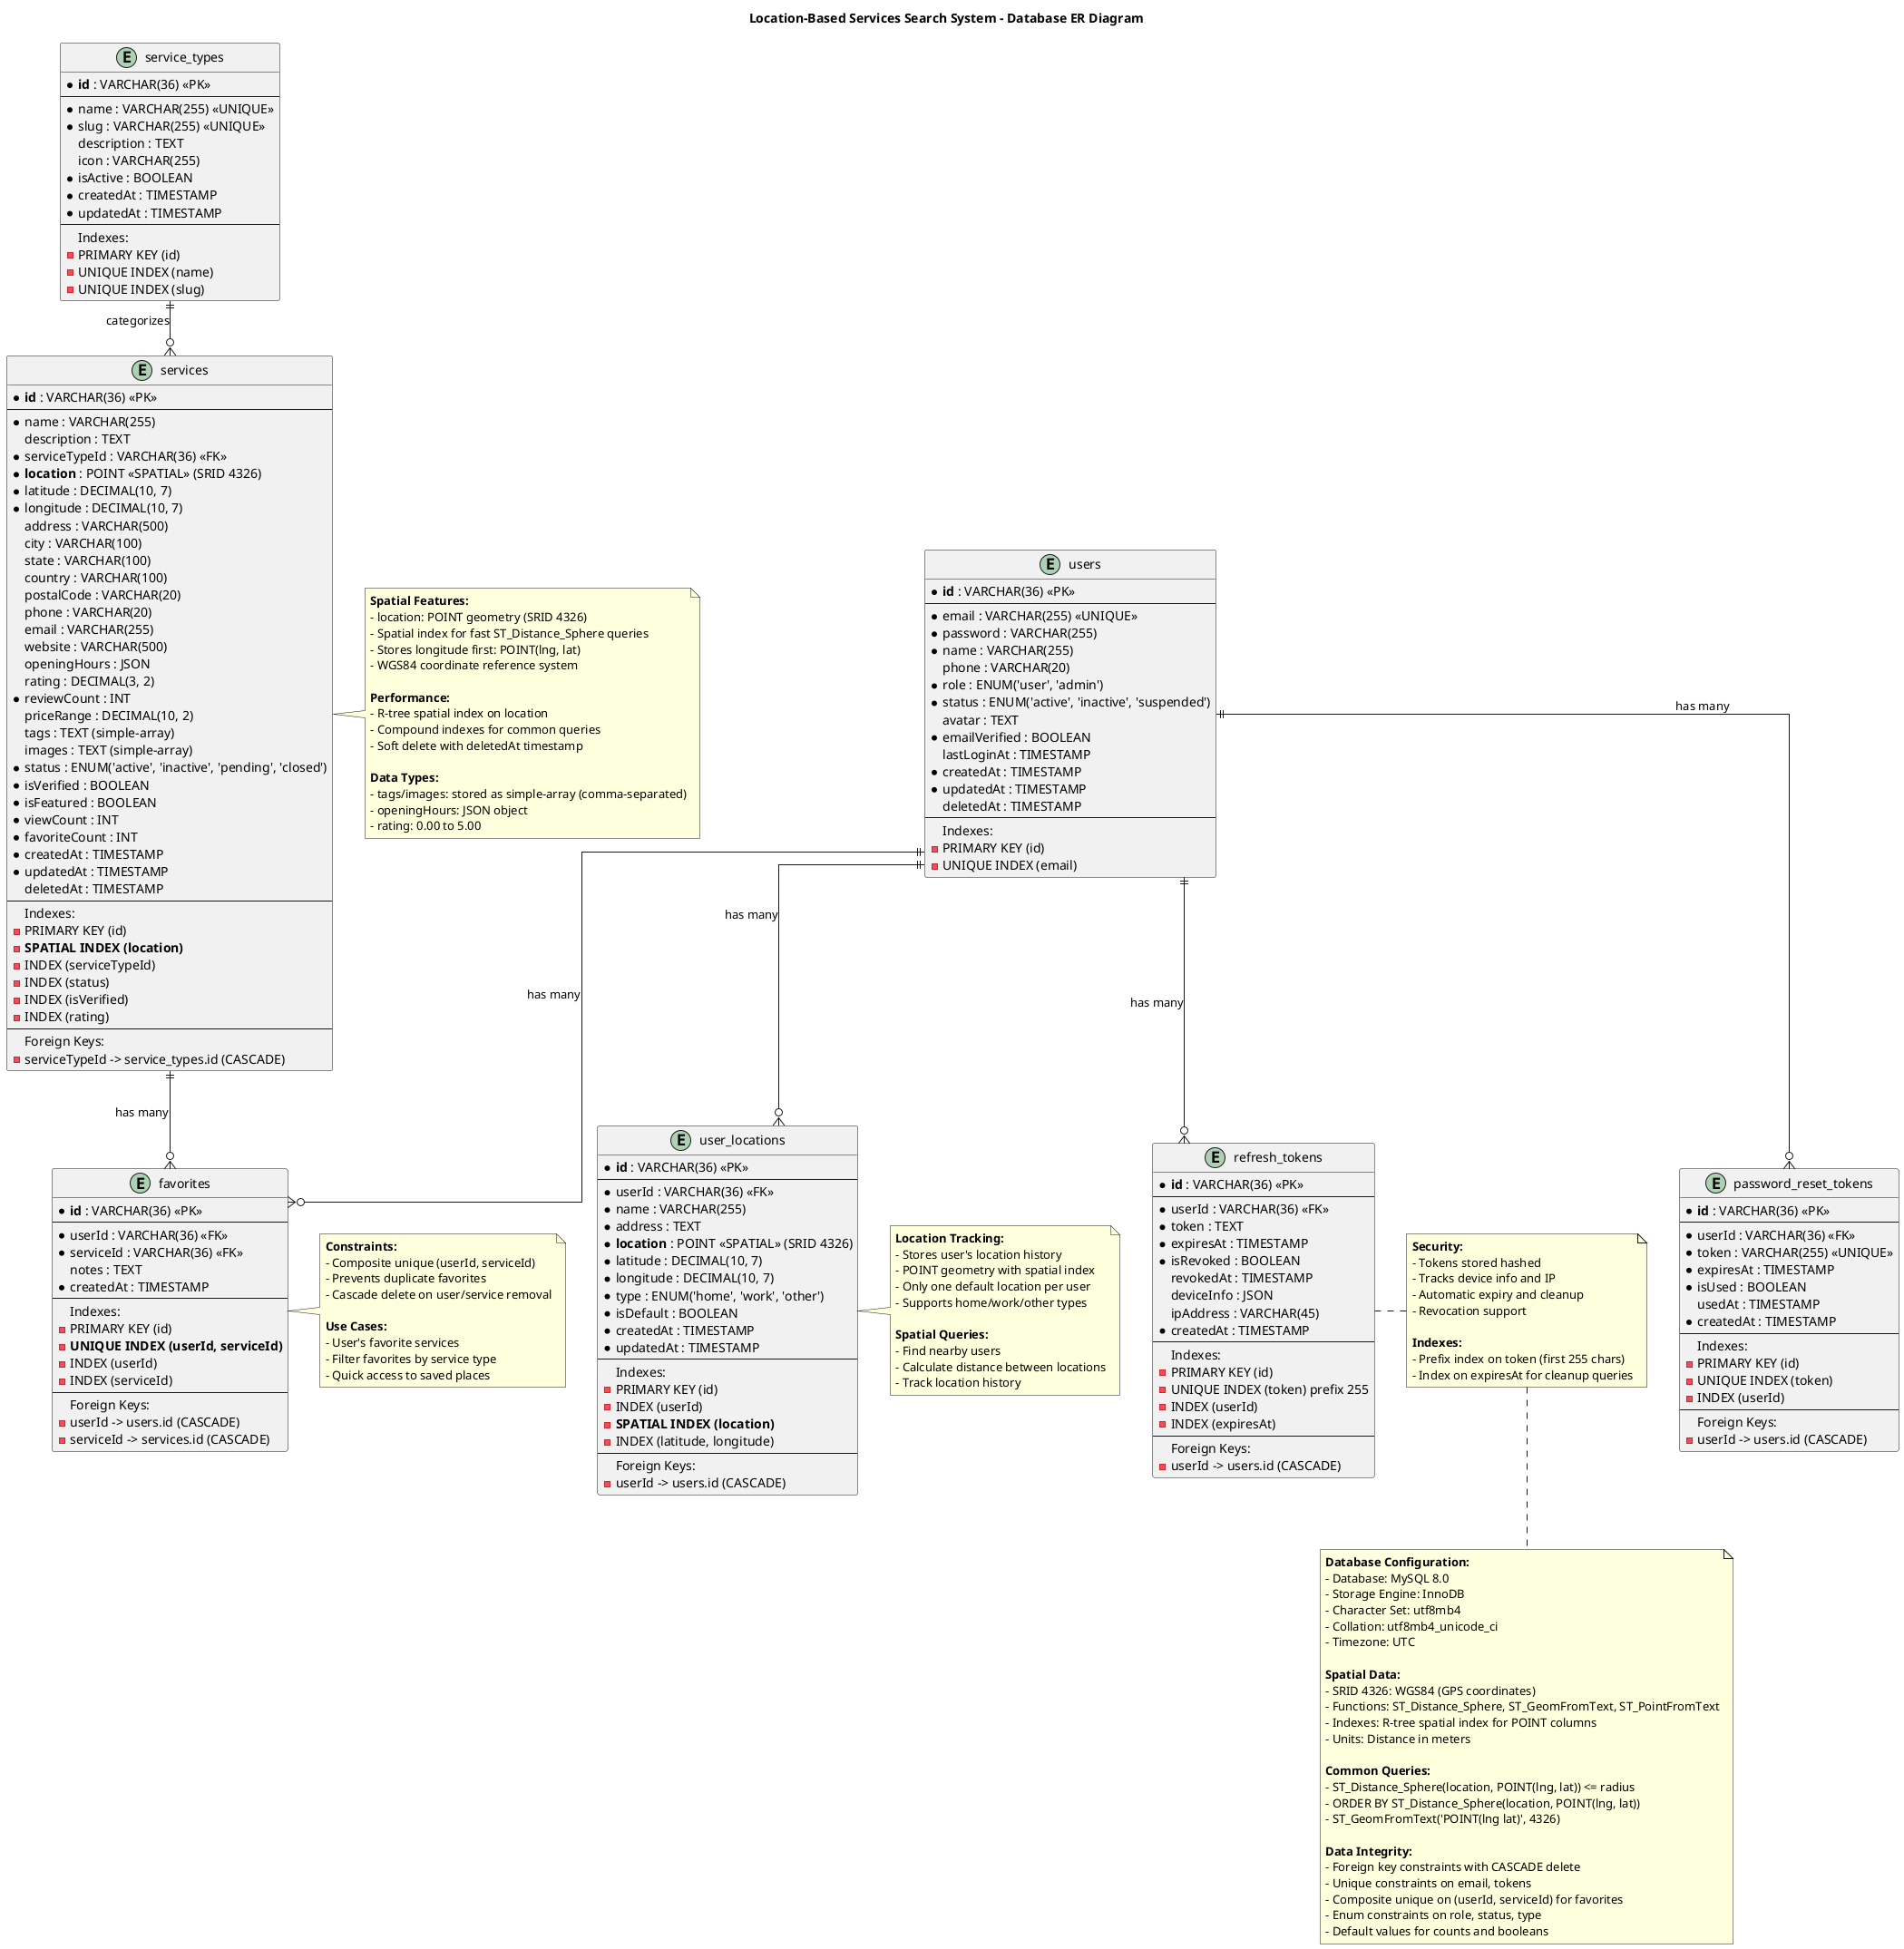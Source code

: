 @startuml Database Entity-Relationship Diagram

' Title
title Location-Based Services Search System - Database ER Diagram

' Skinparam
skinparam linetype ortho

' ==================== USERS TABLE ====================
entity "users" as users {
  * **id** : VARCHAR(36) <<PK>>
  --
  * email : VARCHAR(255) <<UNIQUE>>
  * password : VARCHAR(255)
  * name : VARCHAR(255)
  phone : VARCHAR(20)
  * role : ENUM('user', 'admin')
  * status : ENUM('active', 'inactive', 'suspended')
  avatar : TEXT
  * emailVerified : BOOLEAN
  lastLoginAt : TIMESTAMP
  * createdAt : TIMESTAMP
  * updatedAt : TIMESTAMP
  deletedAt : TIMESTAMP
  --
  Indexes:
  - PRIMARY KEY (id)
  - UNIQUE INDEX (email)
}

' ==================== REFRESH TOKENS TABLE ====================
entity "refresh_tokens" as refresh_tokens {
  * **id** : VARCHAR(36) <<PK>>
  --
  * userId : VARCHAR(36) <<FK>>
  * token : TEXT
  * expiresAt : TIMESTAMP
  * isRevoked : BOOLEAN
  revokedAt : TIMESTAMP
  deviceInfo : JSON
  ipAddress : VARCHAR(45)
  * createdAt : TIMESTAMP
  --
  Indexes:
  - PRIMARY KEY (id)
  - UNIQUE INDEX (token) prefix 255
  - INDEX (userId)
  - INDEX (expiresAt)
  --
  Foreign Keys:
  - userId -> users.id (CASCADE)
}

' ==================== PASSWORD RESET TOKENS TABLE ====================
entity "password_reset_tokens" as password_reset_tokens {
  * **id** : VARCHAR(36) <<PK>>
  --
  * userId : VARCHAR(36) <<FK>>
  * token : VARCHAR(255) <<UNIQUE>>
  * expiresAt : TIMESTAMP
  * isUsed : BOOLEAN
  usedAt : TIMESTAMP
  * createdAt : TIMESTAMP
  --
  Indexes:
  - PRIMARY KEY (id)
  - UNIQUE INDEX (token)
  - INDEX (userId)
  --
  Foreign Keys:
  - userId -> users.id (CASCADE)
}

' ==================== SERVICE TYPES TABLE ====================
entity "service_types" as service_types {
  * **id** : VARCHAR(36) <<PK>>
  --
  * name : VARCHAR(255) <<UNIQUE>>
  * slug : VARCHAR(255) <<UNIQUE>>
  description : TEXT
  icon : VARCHAR(255)
  * isActive : BOOLEAN
  * createdAt : TIMESTAMP
  * updatedAt : TIMESTAMP
  --
  Indexes:
  - PRIMARY KEY (id)
  - UNIQUE INDEX (name)
  - UNIQUE INDEX (slug)
}

' ==================== SERVICES TABLE ====================
entity "services" as services {
  * **id** : VARCHAR(36) <<PK>>
  --
  * name : VARCHAR(255)
  description : TEXT
  * serviceTypeId : VARCHAR(36) <<FK>>
  * **location** : POINT <<SPATIAL>> (SRID 4326)
  * latitude : DECIMAL(10, 7)
  * longitude : DECIMAL(10, 7)
  address : VARCHAR(500)
  city : VARCHAR(100)
  state : VARCHAR(100)
  country : VARCHAR(100)
  postalCode : VARCHAR(20)
  phone : VARCHAR(20)
  email : VARCHAR(255)
  website : VARCHAR(500)
  openingHours : JSON
  rating : DECIMAL(3, 2)
  * reviewCount : INT
  priceRange : DECIMAL(10, 2)
  tags : TEXT (simple-array)
  images : TEXT (simple-array)
  * status : ENUM('active', 'inactive', 'pending', 'closed')
  * isVerified : BOOLEAN
  * isFeatured : BOOLEAN
  * viewCount : INT
  * favoriteCount : INT
  * createdAt : TIMESTAMP
  * updatedAt : TIMESTAMP
  deletedAt : TIMESTAMP
  --
  Indexes:
  - PRIMARY KEY (id)
  - **SPATIAL INDEX (location)**
  - INDEX (serviceTypeId)
  - INDEX (status)
  - INDEX (isVerified)
  - INDEX (rating)
  --
  Foreign Keys:
  - serviceTypeId -> service_types.id (CASCADE)
}

' ==================== USER LOCATIONS TABLE ====================
entity "user_locations" as user_locations {
  * **id** : VARCHAR(36) <<PK>>
  --
  * userId : VARCHAR(36) <<FK>>
  * name : VARCHAR(255)
  * address : TEXT
  * **location** : POINT <<SPATIAL>> (SRID 4326)
  * latitude : DECIMAL(10, 7)
  * longitude : DECIMAL(10, 7)
  * type : ENUM('home', 'work', 'other')
  * isDefault : BOOLEAN
  * createdAt : TIMESTAMP
  * updatedAt : TIMESTAMP
  --
  Indexes:
  - PRIMARY KEY (id)
  - INDEX (userId)
  - **SPATIAL INDEX (location)**
  - INDEX (latitude, longitude)
  --
  Foreign Keys:
  - userId -> users.id (CASCADE)
}

' ==================== FAVORITES TABLE ====================
entity "favorites" as favorites {
  * **id** : VARCHAR(36) <<PK>>
  --
  * userId : VARCHAR(36) <<FK>>
  * serviceId : VARCHAR(36) <<FK>>
  notes : TEXT
  * createdAt : TIMESTAMP
  --
  Indexes:
  - PRIMARY KEY (id)
  - **UNIQUE INDEX (userId, serviceId)**
  - INDEX (userId)
  - INDEX (serviceId)
  --
  Foreign Keys:
  - userId -> users.id (CASCADE)
  - serviceId -> services.id (CASCADE)
}

' ==================== RELATIONSHIPS ====================
users ||--o{ refresh_tokens : "has many"
users ||--o{ password_reset_tokens : "has many"
users ||--o{ user_locations : "has many"
users ||--o{ favorites : "has many"
service_types ||--o{ services : "categorizes"
services ||--o{ favorites : "has many"

' Notes
note right of services
  **Spatial Features:**
  - location: POINT geometry (SRID 4326)
  - Spatial index for fast ST_Distance_Sphere queries
  - Stores longitude first: POINT(lng, lat)
  - WGS84 coordinate reference system

  **Performance:**
  - R-tree spatial index on location
  - Compound indexes for common queries
  - Soft delete with deletedAt timestamp

  **Data Types:**
  - tags/images: stored as simple-array (comma-separated)
  - openingHours: JSON object
  - rating: 0.00 to 5.00
end note

note right of user_locations
  **Location Tracking:**
  - Stores user's location history
  - POINT geometry with spatial index
  - Only one default location per user
  - Supports home/work/other types

  **Spatial Queries:**
  - Find nearby users
  - Calculate distance between locations
  - Track location history
end note

note right of favorites
  **Constraints:**
  - Composite unique (userId, serviceId)
  - Prevents duplicate favorites
  - Cascade delete on user/service removal

  **Use Cases:**
  - User's favorite services
  - Filter favorites by service type
  - Quick access to saved places
end note

note right of refresh_tokens
  **Security:**
  - Tokens stored hashed
  - Tracks device info and IP
  - Automatic expiry and cleanup
  - Revocation support

  **Indexes:**
  - Prefix index on token (first 255 chars)
  - Index on expiresAt for cleanup queries
end note

note bottom
  **Database Configuration:**
  - Database: MySQL 8.0
  - Storage Engine: InnoDB
  - Character Set: utf8mb4
  - Collation: utf8mb4_unicode_ci
  - Timezone: UTC

  **Spatial Data:**
  - SRID 4326: WGS84 (GPS coordinates)
  - Functions: ST_Distance_Sphere, ST_GeomFromText, ST_PointFromText
  - Indexes: R-tree spatial index for POINT columns
  - Units: Distance in meters

  **Common Queries:**
  - ST_Distance_Sphere(location, POINT(lng, lat)) <= radius
  - ORDER BY ST_Distance_Sphere(location, POINT(lng, lat))
  - ST_GeomFromText('POINT(lng lat)', 4326)

  **Data Integrity:**
  - Foreign key constraints with CASCADE delete
  - Unique constraints on email, tokens
  - Composite unique on (userId, serviceId) for favorites
  - Enum constraints on role, status, type
  - Default values for counts and booleans
end note

@enduml

